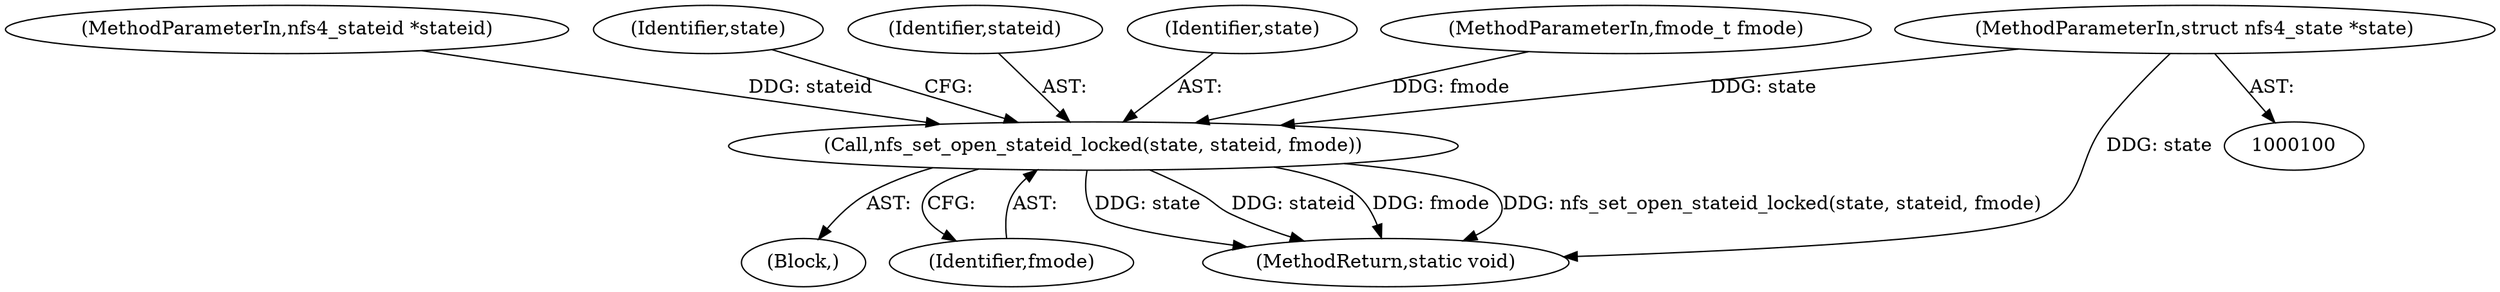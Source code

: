 digraph "0_linux_dc0b027dfadfcb8a5504f7d8052754bf8d501ab9_22@pointer" {
"1000101" [label="(MethodParameterIn,struct nfs4_state *state)"];
"1000110" [label="(Call,nfs_set_open_stateid_locked(state, stateid, fmode))"];
"1000104" [label="(Block,)"];
"1000102" [label="(MethodParameterIn,nfs4_stateid *stateid)"];
"1000117" [label="(Identifier,state)"];
"1000110" [label="(Call,nfs_set_open_stateid_locked(state, stateid, fmode))"];
"1000112" [label="(Identifier,stateid)"];
"1000111" [label="(Identifier,state)"];
"1000113" [label="(Identifier,fmode)"];
"1000119" [label="(MethodReturn,static void)"];
"1000101" [label="(MethodParameterIn,struct nfs4_state *state)"];
"1000103" [label="(MethodParameterIn,fmode_t fmode)"];
"1000101" -> "1000100"  [label="AST: "];
"1000101" -> "1000119"  [label="DDG: state"];
"1000101" -> "1000110"  [label="DDG: state"];
"1000110" -> "1000104"  [label="AST: "];
"1000110" -> "1000113"  [label="CFG: "];
"1000111" -> "1000110"  [label="AST: "];
"1000112" -> "1000110"  [label="AST: "];
"1000113" -> "1000110"  [label="AST: "];
"1000117" -> "1000110"  [label="CFG: "];
"1000110" -> "1000119"  [label="DDG: state"];
"1000110" -> "1000119"  [label="DDG: stateid"];
"1000110" -> "1000119"  [label="DDG: fmode"];
"1000110" -> "1000119"  [label="DDG: nfs_set_open_stateid_locked(state, stateid, fmode)"];
"1000102" -> "1000110"  [label="DDG: stateid"];
"1000103" -> "1000110"  [label="DDG: fmode"];
}
